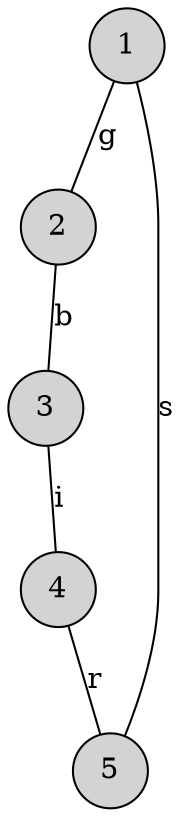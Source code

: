 graph A {
node [shape=circle,style=filled] 1
node [shape=circle,style=filled] 2
node [shape=circle,style=filled] 3
node [shape=circle,style=filled] 4
node [shape=circle,style=filled] 5

1 -- 2 [label="g"];
2 -- 3 [label="b"];
3 -- 4 [label="i"];
4 -- 5 [label="r"];
5 -- 1 [label="s"];
}